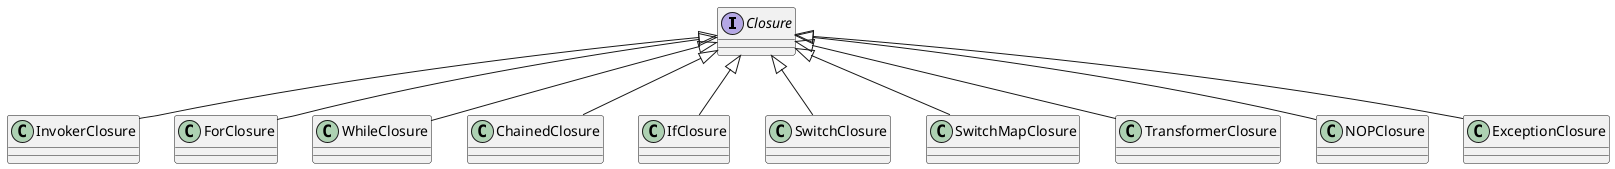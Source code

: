 @startuml

interface Closure
class InvokerClosure
class ForClosure
class WhileClosure
class ChainedClosure
class IfClosure
class SwitchClosure
class SwitchMapClosure
class TransformerClosure
class NOPClosure
class ExceptionClosure

Closure <|-- InvokerClosure
Closure <|-- ForClosure
Closure <|-- WhileClosure
Closure <|-- ChainedClosure
Closure <|-- IfClosure
Closure <|-- SwitchClosure
Closure <|-- SwitchMapClosure
Closure <|-- TransformerClosure
Closure <|-- NOPClosure
Closure <|-- ExceptionClosure

@enduml